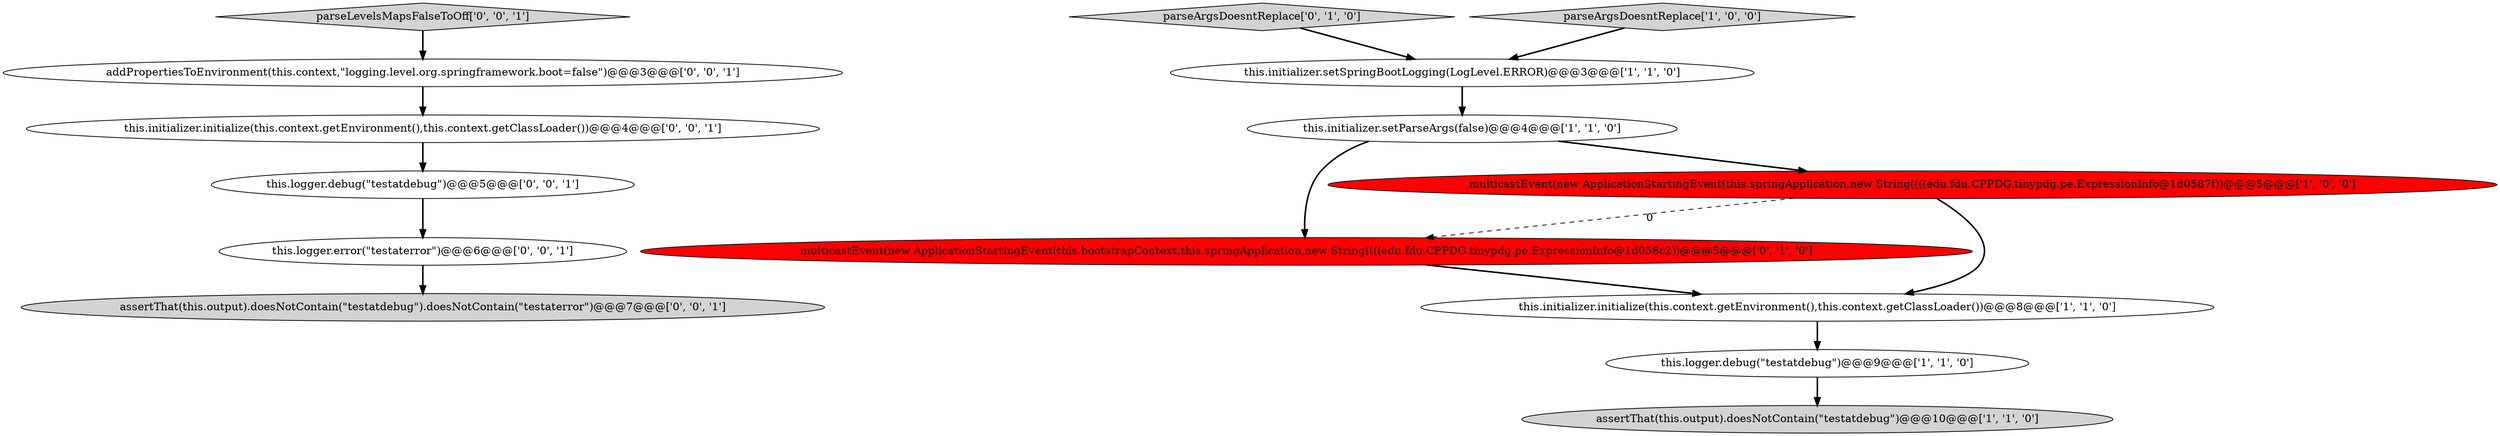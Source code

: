 digraph {
14 [style = filled, label = "this.logger.debug(\"testatdebug\")@@@5@@@['0', '0', '1']", fillcolor = white, shape = ellipse image = "AAA0AAABBB3BBB"];
3 [style = filled, label = "assertThat(this.output).doesNotContain(\"testatdebug\")@@@10@@@['1', '1', '0']", fillcolor = lightgray, shape = ellipse image = "AAA0AAABBB1BBB"];
7 [style = filled, label = "parseArgsDoesntReplace['0', '1', '0']", fillcolor = lightgray, shape = diamond image = "AAA0AAABBB2BBB"];
8 [style = filled, label = "multicastEvent(new ApplicationStartingEvent(this.bootstrapContext,this.springApplication,new String((((edu.fdu.CPPDG.tinypdg.pe.ExpressionInfo@1d058c2))@@@5@@@['0', '1', '0']", fillcolor = red, shape = ellipse image = "AAA1AAABBB2BBB"];
10 [style = filled, label = "assertThat(this.output).doesNotContain(\"testatdebug\").doesNotContain(\"testaterror\")@@@7@@@['0', '0', '1']", fillcolor = lightgray, shape = ellipse image = "AAA0AAABBB3BBB"];
12 [style = filled, label = "this.logger.error(\"testaterror\")@@@6@@@['0', '0', '1']", fillcolor = white, shape = ellipse image = "AAA0AAABBB3BBB"];
13 [style = filled, label = "parseLevelsMapsFalseToOff['0', '0', '1']", fillcolor = lightgray, shape = diamond image = "AAA0AAABBB3BBB"];
1 [style = filled, label = "multicastEvent(new ApplicationStartingEvent(this.springApplication,new String((((edu.fdu.CPPDG.tinypdg.pe.ExpressionInfo@1d0587f))@@@5@@@['1', '0', '0']", fillcolor = red, shape = ellipse image = "AAA1AAABBB1BBB"];
4 [style = filled, label = "this.initializer.initialize(this.context.getEnvironment(),this.context.getClassLoader())@@@8@@@['1', '1', '0']", fillcolor = white, shape = ellipse image = "AAA0AAABBB1BBB"];
5 [style = filled, label = "parseArgsDoesntReplace['1', '0', '0']", fillcolor = lightgray, shape = diamond image = "AAA0AAABBB1BBB"];
9 [style = filled, label = "this.initializer.initialize(this.context.getEnvironment(),this.context.getClassLoader())@@@4@@@['0', '0', '1']", fillcolor = white, shape = ellipse image = "AAA0AAABBB3BBB"];
2 [style = filled, label = "this.initializer.setParseArgs(false)@@@4@@@['1', '1', '0']", fillcolor = white, shape = ellipse image = "AAA0AAABBB1BBB"];
0 [style = filled, label = "this.initializer.setSpringBootLogging(LogLevel.ERROR)@@@3@@@['1', '1', '0']", fillcolor = white, shape = ellipse image = "AAA0AAABBB1BBB"];
11 [style = filled, label = "addPropertiesToEnvironment(this.context,\"logging.level.org.springframework.boot=false\")@@@3@@@['0', '0', '1']", fillcolor = white, shape = ellipse image = "AAA0AAABBB3BBB"];
6 [style = filled, label = "this.logger.debug(\"testatdebug\")@@@9@@@['1', '1', '0']", fillcolor = white, shape = ellipse image = "AAA0AAABBB1BBB"];
6->3 [style = bold, label=""];
1->8 [style = dashed, label="0"];
1->4 [style = bold, label=""];
7->0 [style = bold, label=""];
12->10 [style = bold, label=""];
8->4 [style = bold, label=""];
5->0 [style = bold, label=""];
11->9 [style = bold, label=""];
4->6 [style = bold, label=""];
13->11 [style = bold, label=""];
2->1 [style = bold, label=""];
14->12 [style = bold, label=""];
2->8 [style = bold, label=""];
0->2 [style = bold, label=""];
9->14 [style = bold, label=""];
}
